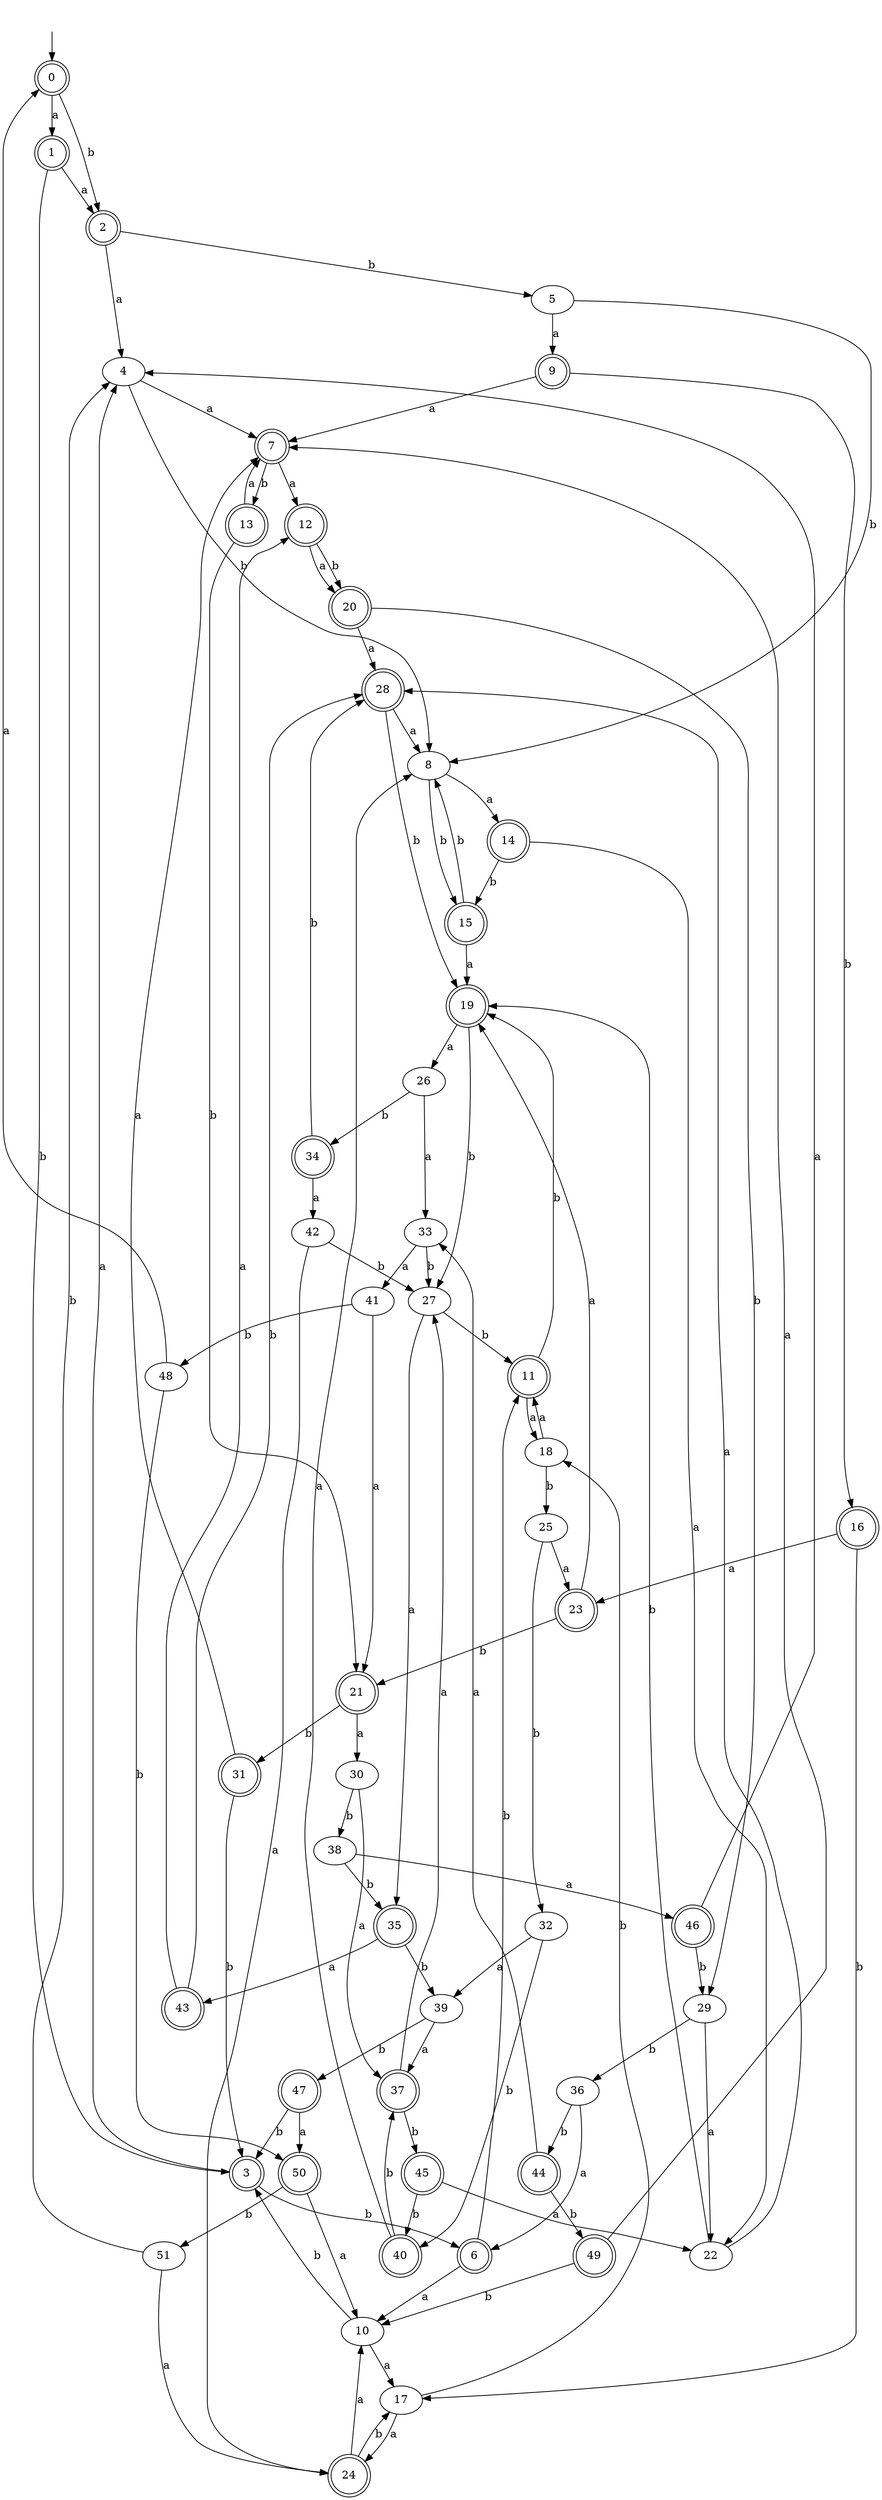 digraph RandomDFA {
  __start0 [label="", shape=none];
  __start0 -> 0 [label=""];
  0 [shape=circle] [shape=doublecircle]
  0 -> 1 [label="a"]
  0 -> 2 [label="b"]
  1 [shape=doublecircle]
  1 -> 2 [label="a"]
  1 -> 3 [label="b"]
  2 [shape=doublecircle]
  2 -> 4 [label="a"]
  2 -> 5 [label="b"]
  3 [shape=doublecircle]
  3 -> 4 [label="a"]
  3 -> 6 [label="b"]
  4
  4 -> 7 [label="a"]
  4 -> 8 [label="b"]
  5
  5 -> 9 [label="a"]
  5 -> 8 [label="b"]
  6 [shape=doublecircle]
  6 -> 10 [label="a"]
  6 -> 11 [label="b"]
  7 [shape=doublecircle]
  7 -> 12 [label="a"]
  7 -> 13 [label="b"]
  8
  8 -> 14 [label="a"]
  8 -> 15 [label="b"]
  9 [shape=doublecircle]
  9 -> 7 [label="a"]
  9 -> 16 [label="b"]
  10
  10 -> 17 [label="a"]
  10 -> 3 [label="b"]
  11 [shape=doublecircle]
  11 -> 18 [label="a"]
  11 -> 19 [label="b"]
  12 [shape=doublecircle]
  12 -> 20 [label="a"]
  12 -> 20 [label="b"]
  13 [shape=doublecircle]
  13 -> 7 [label="a"]
  13 -> 21 [label="b"]
  14 [shape=doublecircle]
  14 -> 22 [label="a"]
  14 -> 15 [label="b"]
  15 [shape=doublecircle]
  15 -> 19 [label="a"]
  15 -> 8 [label="b"]
  16 [shape=doublecircle]
  16 -> 23 [label="a"]
  16 -> 17 [label="b"]
  17
  17 -> 24 [label="a"]
  17 -> 18 [label="b"]
  18
  18 -> 11 [label="a"]
  18 -> 25 [label="b"]
  19 [shape=doublecircle]
  19 -> 26 [label="a"]
  19 -> 27 [label="b"]
  20 [shape=doublecircle]
  20 -> 28 [label="a"]
  20 -> 29 [label="b"]
  21 [shape=doublecircle]
  21 -> 30 [label="a"]
  21 -> 31 [label="b"]
  22
  22 -> 28 [label="a"]
  22 -> 19 [label="b"]
  23 [shape=doublecircle]
  23 -> 19 [label="a"]
  23 -> 21 [label="b"]
  24 [shape=doublecircle]
  24 -> 10 [label="a"]
  24 -> 17 [label="b"]
  25
  25 -> 23 [label="a"]
  25 -> 32 [label="b"]
  26
  26 -> 33 [label="a"]
  26 -> 34 [label="b"]
  27
  27 -> 35 [label="a"]
  27 -> 11 [label="b"]
  28 [shape=doublecircle]
  28 -> 8 [label="a"]
  28 -> 19 [label="b"]
  29
  29 -> 22 [label="a"]
  29 -> 36 [label="b"]
  30
  30 -> 37 [label="a"]
  30 -> 38 [label="b"]
  31 [shape=doublecircle]
  31 -> 7 [label="a"]
  31 -> 3 [label="b"]
  32
  32 -> 39 [label="a"]
  32 -> 40 [label="b"]
  33
  33 -> 41 [label="a"]
  33 -> 27 [label="b"]
  34 [shape=doublecircle]
  34 -> 42 [label="a"]
  34 -> 28 [label="b"]
  35 [shape=doublecircle]
  35 -> 43 [label="a"]
  35 -> 39 [label="b"]
  36
  36 -> 6 [label="a"]
  36 -> 44 [label="b"]
  37 [shape=doublecircle]
  37 -> 27 [label="a"]
  37 -> 45 [label="b"]
  38
  38 -> 46 [label="a"]
  38 -> 35 [label="b"]
  39
  39 -> 37 [label="a"]
  39 -> 47 [label="b"]
  40 [shape=doublecircle]
  40 -> 8 [label="a"]
  40 -> 37 [label="b"]
  41
  41 -> 21 [label="a"]
  41 -> 48 [label="b"]
  42
  42 -> 24 [label="a"]
  42 -> 27 [label="b"]
  43 [shape=doublecircle]
  43 -> 12 [label="a"]
  43 -> 28 [label="b"]
  44 [shape=doublecircle]
  44 -> 33 [label="a"]
  44 -> 49 [label="b"]
  45 [shape=doublecircle]
  45 -> 22 [label="a"]
  45 -> 40 [label="b"]
  46 [shape=doublecircle]
  46 -> 4 [label="a"]
  46 -> 29 [label="b"]
  47 [shape=doublecircle]
  47 -> 50 [label="a"]
  47 -> 3 [label="b"]
  48
  48 -> 0 [label="a"]
  48 -> 50 [label="b"]
  49 [shape=doublecircle]
  49 -> 7 [label="a"]
  49 -> 10 [label="b"]
  50 [shape=doublecircle]
  50 -> 10 [label="a"]
  50 -> 51 [label="b"]
  51
  51 -> 24 [label="a"]
  51 -> 4 [label="b"]
}
